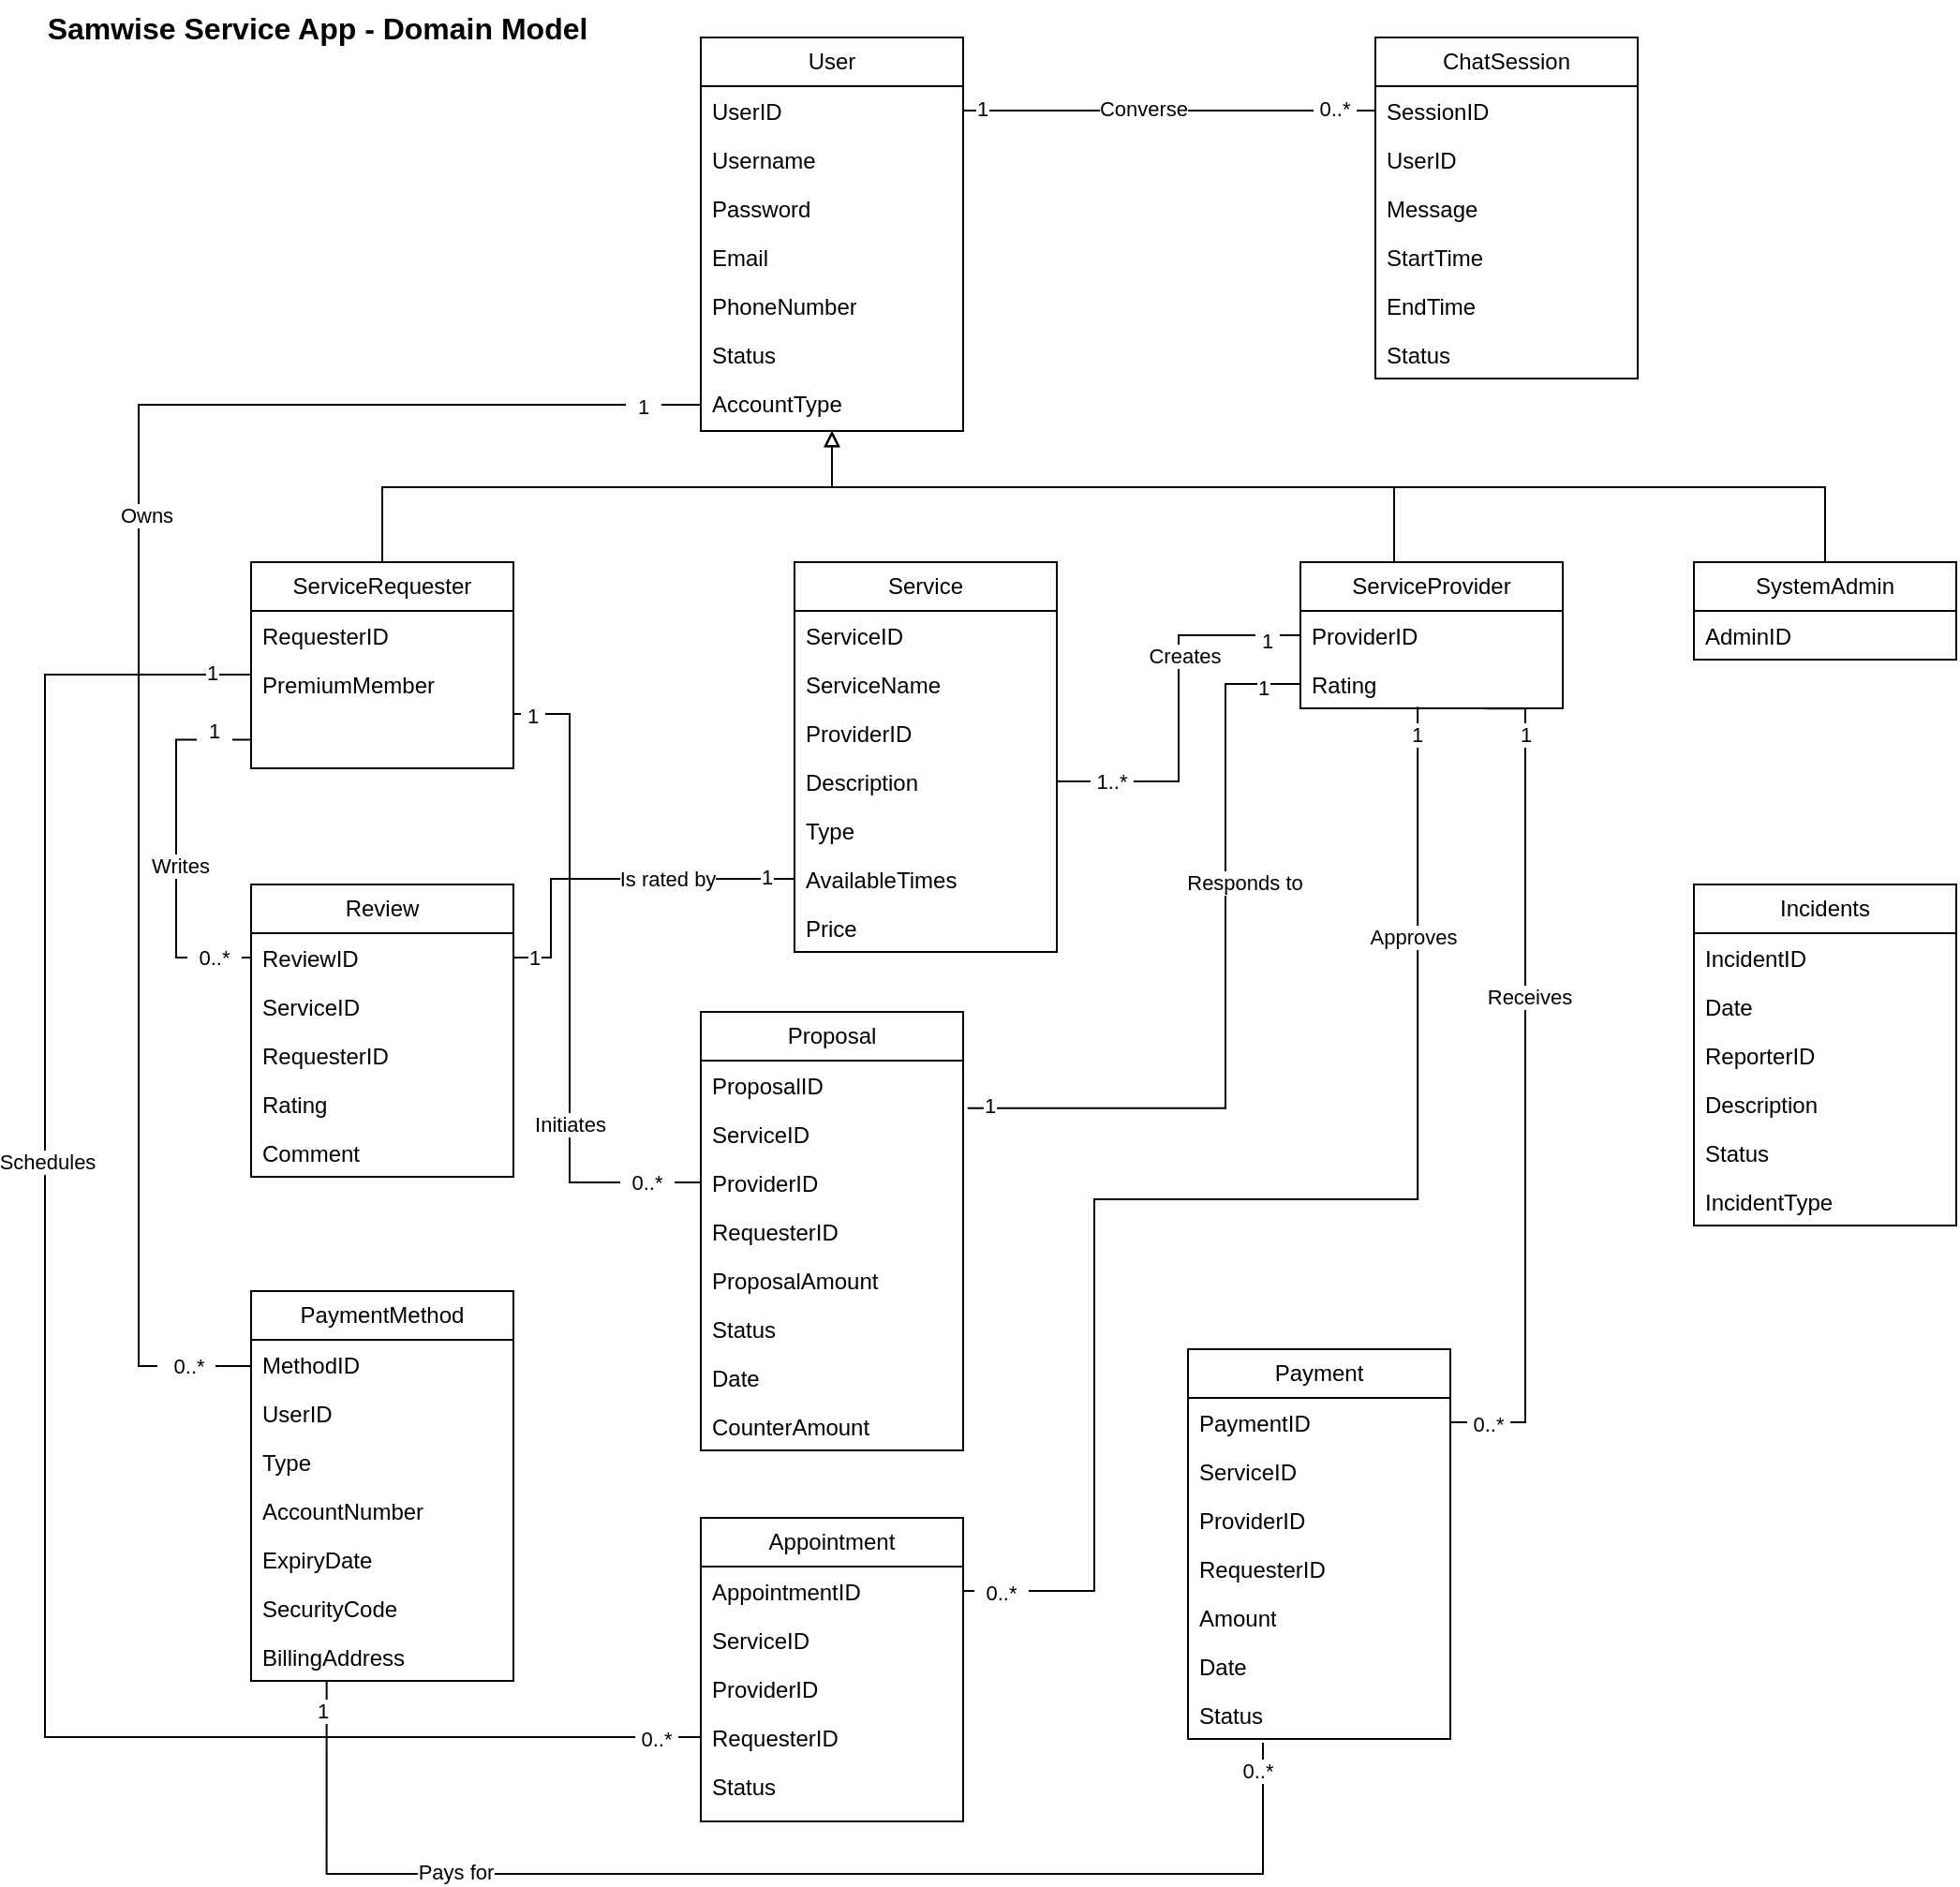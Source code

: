 <mxfile version="22.1.8" type="google">
  <diagram name="Page-1" id="c4acf3e9-155e-7222-9cf6-157b1a14988f">
    <mxGraphModel grid="1" page="1" gridSize="10" guides="1" tooltips="1" connect="1" arrows="1" fold="1" pageScale="1" pageWidth="1100" pageHeight="850" background="none" math="0" shadow="0">
      <root>
        <mxCell id="0" />
        <mxCell id="1" parent="0" />
        <mxCell id="xuzwhfs-xxF4q0542Lo5-1" value="User" style="swimlane;fontStyle=0;childLayout=stackLayout;horizontal=1;startSize=26;fillColor=none;horizontalStack=0;resizeParent=1;resizeParentMax=0;resizeLast=0;collapsible=1;marginBottom=0;whiteSpace=wrap;html=1;" vertex="1" parent="1">
          <mxGeometry x="390" y="40" width="140" height="210" as="geometry" />
        </mxCell>
        <mxCell id="xuzwhfs-xxF4q0542Lo5-2" value="UserID" style="text;strokeColor=none;fillColor=none;align=left;verticalAlign=top;spacingLeft=4;spacingRight=4;overflow=hidden;rotatable=0;points=[[0,0.5],[1,0.5]];portConstraint=eastwest;whiteSpace=wrap;html=1;" vertex="1" parent="xuzwhfs-xxF4q0542Lo5-1">
          <mxGeometry y="26" width="140" height="26" as="geometry" />
        </mxCell>
        <mxCell id="_Nw4HZ8PcZJ2YnMAnOz8-14" value="Username" style="text;strokeColor=none;fillColor=none;align=left;verticalAlign=top;spacingLeft=4;spacingRight=4;overflow=hidden;rotatable=0;points=[[0,0.5],[1,0.5]];portConstraint=eastwest;whiteSpace=wrap;html=1;" vertex="1" parent="xuzwhfs-xxF4q0542Lo5-1">
          <mxGeometry y="52" width="140" height="26" as="geometry" />
        </mxCell>
        <mxCell id="xuzwhfs-xxF4q0542Lo5-3" value="Password" style="text;strokeColor=none;fillColor=none;align=left;verticalAlign=top;spacingLeft=4;spacingRight=4;overflow=hidden;rotatable=0;points=[[0,0.5],[1,0.5]];portConstraint=eastwest;whiteSpace=wrap;html=1;" vertex="1" parent="xuzwhfs-xxF4q0542Lo5-1">
          <mxGeometry y="78" width="140" height="26" as="geometry" />
        </mxCell>
        <mxCell id="_Nw4HZ8PcZJ2YnMAnOz8-1" value="Email" style="text;strokeColor=none;fillColor=none;align=left;verticalAlign=top;spacingLeft=4;spacingRight=4;overflow=hidden;rotatable=0;points=[[0,0.5],[1,0.5]];portConstraint=eastwest;whiteSpace=wrap;html=1;" vertex="1" parent="xuzwhfs-xxF4q0542Lo5-1">
          <mxGeometry y="104" width="140" height="26" as="geometry" />
        </mxCell>
        <mxCell id="_Nw4HZ8PcZJ2YnMAnOz8-2" value="PhoneNumber" style="text;strokeColor=none;fillColor=none;align=left;verticalAlign=top;spacingLeft=4;spacingRight=4;overflow=hidden;rotatable=0;points=[[0,0.5],[1,0.5]];portConstraint=eastwest;whiteSpace=wrap;html=1;" vertex="1" parent="xuzwhfs-xxF4q0542Lo5-1">
          <mxGeometry y="130" width="140" height="26" as="geometry" />
        </mxCell>
        <mxCell id="o7h8S0mRmq0pr8f5_Id9-1" value="Status" style="text;strokeColor=none;fillColor=none;align=left;verticalAlign=top;spacingLeft=4;spacingRight=4;overflow=hidden;rotatable=0;points=[[0,0.5],[1,0.5]];portConstraint=eastwest;whiteSpace=wrap;html=1;" vertex="1" parent="xuzwhfs-xxF4q0542Lo5-1">
          <mxGeometry y="156" width="140" height="26" as="geometry" />
        </mxCell>
        <mxCell id="xuzwhfs-xxF4q0542Lo5-4" value="AccountType" style="text;strokeColor=none;fillColor=none;align=left;verticalAlign=top;spacingLeft=4;spacingRight=4;overflow=hidden;rotatable=0;points=[[0,0.5],[1,0.5]];portConstraint=eastwest;whiteSpace=wrap;html=1;" vertex="1" parent="xuzwhfs-xxF4q0542Lo5-1">
          <mxGeometry y="182" width="140" height="28" as="geometry" />
        </mxCell>
        <mxCell id="xuzwhfs-xxF4q0542Lo5-5" value="Service" style="swimlane;fontStyle=0;childLayout=stackLayout;horizontal=1;startSize=26;fillColor=none;horizontalStack=0;resizeParent=1;resizeParentMax=0;resizeLast=0;collapsible=1;marginBottom=0;whiteSpace=wrap;html=1;" vertex="1" parent="1">
          <mxGeometry x="440" y="320" width="140" height="208" as="geometry" />
        </mxCell>
        <mxCell id="xuzwhfs-xxF4q0542Lo5-6" value="ServiceID" style="text;strokeColor=none;fillColor=none;align=left;verticalAlign=top;spacingLeft=4;spacingRight=4;overflow=hidden;rotatable=0;points=[[0,0.5],[1,0.5]];portConstraint=eastwest;whiteSpace=wrap;html=1;" vertex="1" parent="xuzwhfs-xxF4q0542Lo5-5">
          <mxGeometry y="26" width="140" height="26" as="geometry" />
        </mxCell>
        <mxCell id="xuzwhfs-xxF4q0542Lo5-7" value="ServiceName" style="text;strokeColor=none;fillColor=none;align=left;verticalAlign=top;spacingLeft=4;spacingRight=4;overflow=hidden;rotatable=0;points=[[0,0.5],[1,0.5]];portConstraint=eastwest;whiteSpace=wrap;html=1;" vertex="1" parent="xuzwhfs-xxF4q0542Lo5-5">
          <mxGeometry y="52" width="140" height="26" as="geometry" />
        </mxCell>
        <mxCell id="o7h8S0mRmq0pr8f5_Id9-11" value="ProviderID" style="text;strokeColor=none;fillColor=none;align=left;verticalAlign=top;spacingLeft=4;spacingRight=4;overflow=hidden;rotatable=0;points=[[0,0.5],[1,0.5]];portConstraint=eastwest;whiteSpace=wrap;html=1;" vertex="1" parent="xuzwhfs-xxF4q0542Lo5-5">
          <mxGeometry y="78" width="140" height="26" as="geometry" />
        </mxCell>
        <mxCell id="o7h8S0mRmq0pr8f5_Id9-8" value="Description" style="text;strokeColor=none;fillColor=none;align=left;verticalAlign=top;spacingLeft=4;spacingRight=4;overflow=hidden;rotatable=0;points=[[0,0.5],[1,0.5]];portConstraint=eastwest;whiteSpace=wrap;html=1;" vertex="1" parent="xuzwhfs-xxF4q0542Lo5-5">
          <mxGeometry y="104" width="140" height="26" as="geometry" />
        </mxCell>
        <mxCell id="o7h8S0mRmq0pr8f5_Id9-9" value="Type" style="text;strokeColor=none;fillColor=none;align=left;verticalAlign=top;spacingLeft=4;spacingRight=4;overflow=hidden;rotatable=0;points=[[0,0.5],[1,0.5]];portConstraint=eastwest;whiteSpace=wrap;html=1;" vertex="1" parent="xuzwhfs-xxF4q0542Lo5-5">
          <mxGeometry y="130" width="140" height="26" as="geometry" />
        </mxCell>
        <mxCell id="xuzwhfs-xxF4q0542Lo5-8" value="AvailableTimes" style="text;strokeColor=none;fillColor=none;align=left;verticalAlign=top;spacingLeft=4;spacingRight=4;overflow=hidden;rotatable=0;points=[[0,0.5],[1,0.5]];portConstraint=eastwest;whiteSpace=wrap;html=1;" vertex="1" parent="xuzwhfs-xxF4q0542Lo5-5">
          <mxGeometry y="156" width="140" height="26" as="geometry" />
        </mxCell>
        <mxCell id="o7h8S0mRmq0pr8f5_Id9-10" value="Price" style="text;strokeColor=none;fillColor=none;align=left;verticalAlign=top;spacingLeft=4;spacingRight=4;overflow=hidden;rotatable=0;points=[[0,0.5],[1,0.5]];portConstraint=eastwest;whiteSpace=wrap;html=1;" vertex="1" parent="xuzwhfs-xxF4q0542Lo5-5">
          <mxGeometry y="182" width="140" height="26" as="geometry" />
        </mxCell>
        <mxCell id="xuzwhfs-xxF4q0542Lo5-9" value="ChatSession" style="swimlane;fontStyle=0;childLayout=stackLayout;horizontal=1;startSize=26;fillColor=none;horizontalStack=0;resizeParent=1;resizeParentMax=0;resizeLast=0;collapsible=1;marginBottom=0;whiteSpace=wrap;html=1;" vertex="1" parent="1">
          <mxGeometry x="750" y="40" width="140" height="182" as="geometry" />
        </mxCell>
        <mxCell id="xuzwhfs-xxF4q0542Lo5-10" value="SessionID" style="text;strokeColor=none;fillColor=none;align=left;verticalAlign=top;spacingLeft=4;spacingRight=4;overflow=hidden;rotatable=0;points=[[0,0.5],[1,0.5]];portConstraint=eastwest;whiteSpace=wrap;html=1;" vertex="1" parent="xuzwhfs-xxF4q0542Lo5-9">
          <mxGeometry y="26" width="140" height="26" as="geometry" />
        </mxCell>
        <mxCell id="xuzwhfs-xxF4q0542Lo5-12" value="UserID" style="text;strokeColor=none;fillColor=none;align=left;verticalAlign=top;spacingLeft=4;spacingRight=4;overflow=hidden;rotatable=0;points=[[0,0.5],[1,0.5]];portConstraint=eastwest;whiteSpace=wrap;html=1;" vertex="1" parent="xuzwhfs-xxF4q0542Lo5-9">
          <mxGeometry y="52" width="140" height="26" as="geometry" />
        </mxCell>
        <mxCell id="xuzwhfs-xxF4q0542Lo5-11" value="Message" style="text;strokeColor=none;fillColor=none;align=left;verticalAlign=top;spacingLeft=4;spacingRight=4;overflow=hidden;rotatable=0;points=[[0,0.5],[1,0.5]];portConstraint=eastwest;whiteSpace=wrap;html=1;" vertex="1" parent="xuzwhfs-xxF4q0542Lo5-9">
          <mxGeometry y="78" width="140" height="26" as="geometry" />
        </mxCell>
        <mxCell id="o7h8S0mRmq0pr8f5_Id9-18" value="StartTime" style="text;strokeColor=none;fillColor=none;align=left;verticalAlign=top;spacingLeft=4;spacingRight=4;overflow=hidden;rotatable=0;points=[[0,0.5],[1,0.5]];portConstraint=eastwest;whiteSpace=wrap;html=1;" vertex="1" parent="xuzwhfs-xxF4q0542Lo5-9">
          <mxGeometry y="104" width="140" height="26" as="geometry" />
        </mxCell>
        <mxCell id="o7h8S0mRmq0pr8f5_Id9-56" value="EndTime" style="text;strokeColor=none;fillColor=none;align=left;verticalAlign=top;spacingLeft=4;spacingRight=4;overflow=hidden;rotatable=0;points=[[0,0.5],[1,0.5]];portConstraint=eastwest;whiteSpace=wrap;html=1;" vertex="1" parent="xuzwhfs-xxF4q0542Lo5-9">
          <mxGeometry y="130" width="140" height="26" as="geometry" />
        </mxCell>
        <mxCell id="o7h8S0mRmq0pr8f5_Id9-16" value="Status" style="text;strokeColor=none;fillColor=none;align=left;verticalAlign=top;spacingLeft=4;spacingRight=4;overflow=hidden;rotatable=0;points=[[0,0.5],[1,0.5]];portConstraint=eastwest;whiteSpace=wrap;html=1;" vertex="1" parent="xuzwhfs-xxF4q0542Lo5-9">
          <mxGeometry y="156" width="140" height="26" as="geometry" />
        </mxCell>
        <mxCell id="xuzwhfs-xxF4q0542Lo5-13" value="Review" style="swimlane;fontStyle=0;childLayout=stackLayout;horizontal=1;startSize=26;fillColor=none;horizontalStack=0;resizeParent=1;resizeParentMax=0;resizeLast=0;collapsible=1;marginBottom=0;whiteSpace=wrap;html=1;" vertex="1" parent="1">
          <mxGeometry x="150" y="492" width="140" height="156" as="geometry" />
        </mxCell>
        <mxCell id="xuzwhfs-xxF4q0542Lo5-15" value="ReviewID" style="text;strokeColor=none;fillColor=none;align=left;verticalAlign=top;spacingLeft=4;spacingRight=4;overflow=hidden;rotatable=0;points=[[0,0.5],[1,0.5]];portConstraint=eastwest;whiteSpace=wrap;html=1;" vertex="1" parent="xuzwhfs-xxF4q0542Lo5-13">
          <mxGeometry y="26" width="140" height="26" as="geometry" />
        </mxCell>
        <mxCell id="o7h8S0mRmq0pr8f5_Id9-15" value="ServiceID" style="text;strokeColor=none;fillColor=none;align=left;verticalAlign=top;spacingLeft=4;spacingRight=4;overflow=hidden;rotatable=0;points=[[0,0.5],[1,0.5]];portConstraint=eastwest;whiteSpace=wrap;html=1;" vertex="1" parent="xuzwhfs-xxF4q0542Lo5-13">
          <mxGeometry y="52" width="140" height="26" as="geometry" />
        </mxCell>
        <mxCell id="o7h8S0mRmq0pr8f5_Id9-14" value="RequesterID" style="text;strokeColor=none;fillColor=none;align=left;verticalAlign=top;spacingLeft=4;spacingRight=4;overflow=hidden;rotatable=0;points=[[0,0.5],[1,0.5]];portConstraint=eastwest;whiteSpace=wrap;html=1;" vertex="1" parent="xuzwhfs-xxF4q0542Lo5-13">
          <mxGeometry y="78" width="140" height="26" as="geometry" />
        </mxCell>
        <mxCell id="o7h8S0mRmq0pr8f5_Id9-13" value="Rating" style="text;strokeColor=none;fillColor=none;align=left;verticalAlign=top;spacingLeft=4;spacingRight=4;overflow=hidden;rotatable=0;points=[[0,0.5],[1,0.5]];portConstraint=eastwest;whiteSpace=wrap;html=1;" vertex="1" parent="xuzwhfs-xxF4q0542Lo5-13">
          <mxGeometry y="104" width="140" height="26" as="geometry" />
        </mxCell>
        <mxCell id="o7h8S0mRmq0pr8f5_Id9-12" value="Comment" style="text;strokeColor=none;fillColor=none;align=left;verticalAlign=top;spacingLeft=4;spacingRight=4;overflow=hidden;rotatable=0;points=[[0,0.5],[1,0.5]];portConstraint=eastwest;whiteSpace=wrap;html=1;" vertex="1" parent="xuzwhfs-xxF4q0542Lo5-13">
          <mxGeometry y="130" width="140" height="26" as="geometry" />
        </mxCell>
        <mxCell id="xuzwhfs-xxF4q0542Lo5-25" value="Proposal" style="swimlane;fontStyle=0;childLayout=stackLayout;horizontal=1;startSize=26;fillColor=none;horizontalStack=0;resizeParent=1;resizeParentMax=0;resizeLast=0;collapsible=1;marginBottom=0;whiteSpace=wrap;html=1;" vertex="1" parent="1">
          <mxGeometry x="390" y="560" width="140" height="234" as="geometry" />
        </mxCell>
        <mxCell id="o7h8S0mRmq0pr8f5_Id9-37" value="ProposalID" style="text;strokeColor=none;fillColor=none;align=left;verticalAlign=top;spacingLeft=4;spacingRight=4;overflow=hidden;rotatable=0;points=[[0,0.5],[1,0.5]];portConstraint=eastwest;whiteSpace=wrap;html=1;" vertex="1" parent="xuzwhfs-xxF4q0542Lo5-25">
          <mxGeometry y="26" width="140" height="26" as="geometry" />
        </mxCell>
        <mxCell id="o7h8S0mRmq0pr8f5_Id9-38" value="ServiceID" style="text;strokeColor=none;fillColor=none;align=left;verticalAlign=top;spacingLeft=4;spacingRight=4;overflow=hidden;rotatable=0;points=[[0,0.5],[1,0.5]];portConstraint=eastwest;whiteSpace=wrap;html=1;" vertex="1" parent="xuzwhfs-xxF4q0542Lo5-25">
          <mxGeometry y="52" width="140" height="26" as="geometry" />
        </mxCell>
        <mxCell id="o7h8S0mRmq0pr8f5_Id9-41" value="ProviderID" style="text;strokeColor=none;fillColor=none;align=left;verticalAlign=top;spacingLeft=4;spacingRight=4;overflow=hidden;rotatable=0;points=[[0,0.5],[1,0.5]];portConstraint=eastwest;whiteSpace=wrap;html=1;" vertex="1" parent="xuzwhfs-xxF4q0542Lo5-25">
          <mxGeometry y="78" width="140" height="26" as="geometry" />
        </mxCell>
        <mxCell id="o7h8S0mRmq0pr8f5_Id9-43" value="RequesterID" style="text;strokeColor=none;fillColor=none;align=left;verticalAlign=top;spacingLeft=4;spacingRight=4;overflow=hidden;rotatable=0;points=[[0,0.5],[1,0.5]];portConstraint=eastwest;whiteSpace=wrap;html=1;" vertex="1" parent="xuzwhfs-xxF4q0542Lo5-25">
          <mxGeometry y="104" width="140" height="26" as="geometry" />
        </mxCell>
        <mxCell id="o7h8S0mRmq0pr8f5_Id9-42" value="ProposalAmount" style="text;strokeColor=none;fillColor=none;align=left;verticalAlign=top;spacingLeft=4;spacingRight=4;overflow=hidden;rotatable=0;points=[[0,0.5],[1,0.5]];portConstraint=eastwest;whiteSpace=wrap;html=1;" vertex="1" parent="xuzwhfs-xxF4q0542Lo5-25">
          <mxGeometry y="130" width="140" height="26" as="geometry" />
        </mxCell>
        <mxCell id="o7h8S0mRmq0pr8f5_Id9-40" value="Status" style="text;strokeColor=none;fillColor=none;align=left;verticalAlign=top;spacingLeft=4;spacingRight=4;overflow=hidden;rotatable=0;points=[[0,0.5],[1,0.5]];portConstraint=eastwest;whiteSpace=wrap;html=1;" vertex="1" parent="xuzwhfs-xxF4q0542Lo5-25">
          <mxGeometry y="156" width="140" height="26" as="geometry" />
        </mxCell>
        <mxCell id="o7h8S0mRmq0pr8f5_Id9-39" value="Date" style="text;strokeColor=none;fillColor=none;align=left;verticalAlign=top;spacingLeft=4;spacingRight=4;overflow=hidden;rotatable=0;points=[[0,0.5],[1,0.5]];portConstraint=eastwest;whiteSpace=wrap;html=1;" vertex="1" parent="xuzwhfs-xxF4q0542Lo5-25">
          <mxGeometry y="182" width="140" height="26" as="geometry" />
        </mxCell>
        <mxCell id="xuzwhfs-xxF4q0542Lo5-26" value="CounterAmount" style="text;strokeColor=none;fillColor=none;align=left;verticalAlign=top;spacingLeft=4;spacingRight=4;overflow=hidden;rotatable=0;points=[[0,0.5],[1,0.5]];portConstraint=eastwest;whiteSpace=wrap;html=1;" vertex="1" parent="xuzwhfs-xxF4q0542Lo5-25">
          <mxGeometry y="208" width="140" height="26" as="geometry" />
        </mxCell>
        <mxCell id="_Nw4HZ8PcZJ2YnMAnOz8-45" value="Samwise Service App - Domain Model" style="text;html=1;align=center;verticalAlign=middle;resizable=0;points=[];autosize=1;strokeColor=none;fillColor=none;fontStyle=1;fontSize=16;" vertex="1" parent="1">
          <mxGeometry x="30" y="20" width="310" height="30" as="geometry" />
        </mxCell>
        <mxCell id="pThfLaDxbjiMzp-Kh7dE-1" value="Appointment" style="swimlane;fontStyle=0;childLayout=stackLayout;horizontal=1;startSize=26;fillColor=none;horizontalStack=0;resizeParent=1;resizeParentMax=0;resizeLast=0;collapsible=1;marginBottom=0;whiteSpace=wrap;html=1;" vertex="1" parent="1">
          <mxGeometry x="390" y="830" width="140" height="162" as="geometry" />
        </mxCell>
        <mxCell id="o7h8S0mRmq0pr8f5_Id9-4" value="AppointmentID" style="text;strokeColor=none;fillColor=none;align=left;verticalAlign=top;spacingLeft=4;spacingRight=4;overflow=hidden;rotatable=0;points=[[0,0.5],[1,0.5]];portConstraint=eastwest;whiteSpace=wrap;html=1;" vertex="1" parent="pThfLaDxbjiMzp-Kh7dE-1">
          <mxGeometry y="26" width="140" height="26" as="geometry" />
        </mxCell>
        <mxCell id="o7h8S0mRmq0pr8f5_Id9-5" value="ServiceID" style="text;strokeColor=none;fillColor=none;align=left;verticalAlign=top;spacingLeft=4;spacingRight=4;overflow=hidden;rotatable=0;points=[[0,0.5],[1,0.5]];portConstraint=eastwest;whiteSpace=wrap;html=1;" vertex="1" parent="pThfLaDxbjiMzp-Kh7dE-1">
          <mxGeometry y="52" width="140" height="26" as="geometry" />
        </mxCell>
        <mxCell id="o7h8S0mRmq0pr8f5_Id9-7" value="ProviderID" style="text;strokeColor=none;fillColor=none;align=left;verticalAlign=top;spacingLeft=4;spacingRight=4;overflow=hidden;rotatable=0;points=[[0,0.5],[1,0.5]];portConstraint=eastwest;whiteSpace=wrap;html=1;" vertex="1" parent="pThfLaDxbjiMzp-Kh7dE-1">
          <mxGeometry y="78" width="140" height="26" as="geometry" />
        </mxCell>
        <mxCell id="o7h8S0mRmq0pr8f5_Id9-6" value="RequesterID" style="text;strokeColor=none;fillColor=none;align=left;verticalAlign=top;spacingLeft=4;spacingRight=4;overflow=hidden;rotatable=0;points=[[0,0.5],[1,0.5]];portConstraint=eastwest;whiteSpace=wrap;html=1;" vertex="1" parent="pThfLaDxbjiMzp-Kh7dE-1">
          <mxGeometry y="104" width="140" height="26" as="geometry" />
        </mxCell>
        <mxCell id="o7h8S0mRmq0pr8f5_Id9-3" value="Status" style="text;strokeColor=none;fillColor=none;align=left;verticalAlign=top;spacingLeft=4;spacingRight=4;overflow=hidden;rotatable=0;points=[[0,0.5],[1,0.5]];portConstraint=eastwest;whiteSpace=wrap;html=1;" vertex="1" parent="pThfLaDxbjiMzp-Kh7dE-1">
          <mxGeometry y="130" width="140" height="32" as="geometry" />
        </mxCell>
        <mxCell id="o7h8S0mRmq0pr8f5_Id9-20" value="PaymentMethod" style="swimlane;fontStyle=0;childLayout=stackLayout;horizontal=1;startSize=26;fillColor=none;horizontalStack=0;resizeParent=1;resizeParentMax=0;resizeLast=0;collapsible=1;marginBottom=0;whiteSpace=wrap;html=1;" vertex="1" parent="1">
          <mxGeometry x="150" y="709" width="140" height="208" as="geometry" />
        </mxCell>
        <mxCell id="o7h8S0mRmq0pr8f5_Id9-21" value="MethodID" style="text;strokeColor=none;fillColor=none;align=left;verticalAlign=top;spacingLeft=4;spacingRight=4;overflow=hidden;rotatable=0;points=[[0,0.5],[1,0.5]];portConstraint=eastwest;whiteSpace=wrap;html=1;" vertex="1" parent="o7h8S0mRmq0pr8f5_Id9-20">
          <mxGeometry y="26" width="140" height="26" as="geometry" />
        </mxCell>
        <mxCell id="o7h8S0mRmq0pr8f5_Id9-22" value="UserID" style="text;strokeColor=none;fillColor=none;align=left;verticalAlign=top;spacingLeft=4;spacingRight=4;overflow=hidden;rotatable=0;points=[[0,0.5],[1,0.5]];portConstraint=eastwest;whiteSpace=wrap;html=1;" vertex="1" parent="o7h8S0mRmq0pr8f5_Id9-20">
          <mxGeometry y="52" width="140" height="26" as="geometry" />
        </mxCell>
        <mxCell id="o7h8S0mRmq0pr8f5_Id9-23" value="Type" style="text;strokeColor=none;fillColor=none;align=left;verticalAlign=top;spacingLeft=4;spacingRight=4;overflow=hidden;rotatable=0;points=[[0,0.5],[1,0.5]];portConstraint=eastwest;whiteSpace=wrap;html=1;" vertex="1" parent="o7h8S0mRmq0pr8f5_Id9-20">
          <mxGeometry y="78" width="140" height="26" as="geometry" />
        </mxCell>
        <mxCell id="o7h8S0mRmq0pr8f5_Id9-24" value="AccountNumber" style="text;strokeColor=none;fillColor=none;align=left;verticalAlign=top;spacingLeft=4;spacingRight=4;overflow=hidden;rotatable=0;points=[[0,0.5],[1,0.5]];portConstraint=eastwest;whiteSpace=wrap;html=1;" vertex="1" parent="o7h8S0mRmq0pr8f5_Id9-20">
          <mxGeometry y="104" width="140" height="26" as="geometry" />
        </mxCell>
        <mxCell id="o7h8S0mRmq0pr8f5_Id9-25" value="ExpiryDate" style="text;strokeColor=none;fillColor=none;align=left;verticalAlign=top;spacingLeft=4;spacingRight=4;overflow=hidden;rotatable=0;points=[[0,0.5],[1,0.5]];portConstraint=eastwest;whiteSpace=wrap;html=1;" vertex="1" parent="o7h8S0mRmq0pr8f5_Id9-20">
          <mxGeometry y="130" width="140" height="26" as="geometry" />
        </mxCell>
        <mxCell id="o7h8S0mRmq0pr8f5_Id9-27" value="SecurityCode" style="text;strokeColor=none;fillColor=none;align=left;verticalAlign=top;spacingLeft=4;spacingRight=4;overflow=hidden;rotatable=0;points=[[0,0.5],[1,0.5]];portConstraint=eastwest;whiteSpace=wrap;html=1;" vertex="1" parent="o7h8S0mRmq0pr8f5_Id9-20">
          <mxGeometry y="156" width="140" height="26" as="geometry" />
        </mxCell>
        <mxCell id="o7h8S0mRmq0pr8f5_Id9-26" value="BillingAddress" style="text;strokeColor=none;fillColor=none;align=left;verticalAlign=top;spacingLeft=4;spacingRight=4;overflow=hidden;rotatable=0;points=[[0,0.5],[1,0.5]];portConstraint=eastwest;whiteSpace=wrap;html=1;" vertex="1" parent="o7h8S0mRmq0pr8f5_Id9-20">
          <mxGeometry y="182" width="140" height="26" as="geometry" />
        </mxCell>
        <mxCell id="o7h8S0mRmq0pr8f5_Id9-32" style="edgeStyle=orthogonalEdgeStyle;rounded=0;orthogonalLoop=1;jettySize=auto;html=1;exitX=0.5;exitY=0;exitDx=0;exitDy=0;entryX=0.5;entryY=1;entryDx=0;entryDy=0;endArrow=block;endFill=0;" edge="1" parent="1" source="o7h8S0mRmq0pr8f5_Id9-28" target="xuzwhfs-xxF4q0542Lo5-1">
          <mxGeometry relative="1" as="geometry">
            <Array as="points">
              <mxPoint x="220" y="280" />
              <mxPoint x="460" y="280" />
            </Array>
          </mxGeometry>
        </mxCell>
        <mxCell id="o7h8S0mRmq0pr8f5_Id9-28" value="ServiceRequester" style="swimlane;fontStyle=0;childLayout=stackLayout;horizontal=1;startSize=26;fillColor=none;horizontalStack=0;resizeParent=1;resizeParentMax=0;resizeLast=0;collapsible=1;marginBottom=0;whiteSpace=wrap;html=1;" vertex="1" parent="1">
          <mxGeometry x="150" y="320" width="140" height="110" as="geometry" />
        </mxCell>
        <mxCell id="o7h8S0mRmq0pr8f5_Id9-35" value="RequesterID" style="text;strokeColor=none;fillColor=none;align=left;verticalAlign=top;spacingLeft=4;spacingRight=4;overflow=hidden;rotatable=0;points=[[0,0.5],[1,0.5]];portConstraint=eastwest;whiteSpace=wrap;html=1;" vertex="1" parent="o7h8S0mRmq0pr8f5_Id9-28">
          <mxGeometry y="26" width="140" height="26" as="geometry" />
        </mxCell>
        <mxCell id="o7h8S0mRmq0pr8f5_Id9-29" value="PremiumMember" style="text;strokeColor=none;fillColor=none;align=left;verticalAlign=top;spacingLeft=4;spacingRight=4;overflow=hidden;rotatable=0;points=[[0,0.5],[1,0.5]];portConstraint=eastwest;whiteSpace=wrap;html=1;" vertex="1" parent="o7h8S0mRmq0pr8f5_Id9-28">
          <mxGeometry y="52" width="140" height="58" as="geometry" />
        </mxCell>
        <mxCell id="o7h8S0mRmq0pr8f5_Id9-66" style="edgeStyle=orthogonalEdgeStyle;rounded=0;orthogonalLoop=1;jettySize=auto;html=1;exitX=0.5;exitY=0;exitDx=0;exitDy=0;endArrow=block;endFill=0;" edge="1" parent="1" source="o7h8S0mRmq0pr8f5_Id9-30">
          <mxGeometry relative="1" as="geometry">
            <mxPoint x="460" y="250" as="targetPoint" />
            <Array as="points">
              <mxPoint x="760" y="280" />
              <mxPoint x="460" y="280" />
            </Array>
          </mxGeometry>
        </mxCell>
        <mxCell id="o7h8S0mRmq0pr8f5_Id9-30" value="ServiceProvider" style="swimlane;fontStyle=0;childLayout=stackLayout;horizontal=1;startSize=26;fillColor=none;horizontalStack=0;resizeParent=1;resizeParentMax=0;resizeLast=0;collapsible=1;marginBottom=0;whiteSpace=wrap;html=1;" vertex="1" parent="1">
          <mxGeometry x="710" y="320" width="140" height="78" as="geometry" />
        </mxCell>
        <mxCell id="o7h8S0mRmq0pr8f5_Id9-36" value="ProviderID" style="text;strokeColor=none;fillColor=none;align=left;verticalAlign=top;spacingLeft=4;spacingRight=4;overflow=hidden;rotatable=0;points=[[0,0.5],[1,0.5]];portConstraint=eastwest;whiteSpace=wrap;html=1;" vertex="1" parent="o7h8S0mRmq0pr8f5_Id9-30">
          <mxGeometry y="26" width="140" height="26" as="geometry" />
        </mxCell>
        <mxCell id="o7h8S0mRmq0pr8f5_Id9-31" value="Rating" style="text;strokeColor=none;fillColor=none;align=left;verticalAlign=top;spacingLeft=4;spacingRight=4;overflow=hidden;rotatable=0;points=[[0,0.5],[1,0.5]];portConstraint=eastwest;whiteSpace=wrap;html=1;" vertex="1" parent="o7h8S0mRmq0pr8f5_Id9-30">
          <mxGeometry y="52" width="140" height="26" as="geometry" />
        </mxCell>
        <mxCell id="o7h8S0mRmq0pr8f5_Id9-67" style="edgeStyle=orthogonalEdgeStyle;rounded=0;orthogonalLoop=1;jettySize=auto;html=1;exitX=0.5;exitY=0;exitDx=0;exitDy=0;endArrow=block;endFill=0;" edge="1" parent="1" source="o7h8S0mRmq0pr8f5_Id9-44">
          <mxGeometry relative="1" as="geometry">
            <mxPoint x="460" y="250" as="targetPoint" />
            <Array as="points">
              <mxPoint x="990" y="280" />
              <mxPoint x="460" y="280" />
            </Array>
          </mxGeometry>
        </mxCell>
        <mxCell id="o7h8S0mRmq0pr8f5_Id9-44" value="SystemAdmin" style="swimlane;fontStyle=0;childLayout=stackLayout;horizontal=1;startSize=26;fillColor=none;horizontalStack=0;resizeParent=1;resizeParentMax=0;resizeLast=0;collapsible=1;marginBottom=0;whiteSpace=wrap;html=1;" vertex="1" parent="1">
          <mxGeometry x="920" y="320" width="140" height="52" as="geometry" />
        </mxCell>
        <mxCell id="o7h8S0mRmq0pr8f5_Id9-45" value="AdminID" style="text;strokeColor=none;fillColor=none;align=left;verticalAlign=top;spacingLeft=4;spacingRight=4;overflow=hidden;rotatable=0;points=[[0,0.5],[1,0.5]];portConstraint=eastwest;whiteSpace=wrap;html=1;" vertex="1" parent="o7h8S0mRmq0pr8f5_Id9-44">
          <mxGeometry y="26" width="140" height="26" as="geometry" />
        </mxCell>
        <mxCell id="o7h8S0mRmq0pr8f5_Id9-48" value="Payment" style="swimlane;fontStyle=0;childLayout=stackLayout;horizontal=1;startSize=26;fillColor=none;horizontalStack=0;resizeParent=1;resizeParentMax=0;resizeLast=0;collapsible=1;marginBottom=0;whiteSpace=wrap;html=1;" vertex="1" parent="1">
          <mxGeometry x="650" y="740" width="140" height="208" as="geometry" />
        </mxCell>
        <mxCell id="o7h8S0mRmq0pr8f5_Id9-49" value="PaymentID" style="text;strokeColor=none;fillColor=none;align=left;verticalAlign=top;spacingLeft=4;spacingRight=4;overflow=hidden;rotatable=0;points=[[0,0.5],[1,0.5]];portConstraint=eastwest;whiteSpace=wrap;html=1;" vertex="1" parent="o7h8S0mRmq0pr8f5_Id9-48">
          <mxGeometry y="26" width="140" height="26" as="geometry" />
        </mxCell>
        <mxCell id="o7h8S0mRmq0pr8f5_Id9-50" value="ServiceID" style="text;strokeColor=none;fillColor=none;align=left;verticalAlign=top;spacingLeft=4;spacingRight=4;overflow=hidden;rotatable=0;points=[[0,0.5],[1,0.5]];portConstraint=eastwest;whiteSpace=wrap;html=1;" vertex="1" parent="o7h8S0mRmq0pr8f5_Id9-48">
          <mxGeometry y="52" width="140" height="26" as="geometry" />
        </mxCell>
        <mxCell id="o7h8S0mRmq0pr8f5_Id9-51" value="ProviderID" style="text;strokeColor=none;fillColor=none;align=left;verticalAlign=top;spacingLeft=4;spacingRight=4;overflow=hidden;rotatable=0;points=[[0,0.5],[1,0.5]];portConstraint=eastwest;whiteSpace=wrap;html=1;" vertex="1" parent="o7h8S0mRmq0pr8f5_Id9-48">
          <mxGeometry y="78" width="140" height="26" as="geometry" />
        </mxCell>
        <mxCell id="o7h8S0mRmq0pr8f5_Id9-52" value="RequesterID" style="text;strokeColor=none;fillColor=none;align=left;verticalAlign=top;spacingLeft=4;spacingRight=4;overflow=hidden;rotatable=0;points=[[0,0.5],[1,0.5]];portConstraint=eastwest;whiteSpace=wrap;html=1;" vertex="1" parent="o7h8S0mRmq0pr8f5_Id9-48">
          <mxGeometry y="104" width="140" height="26" as="geometry" />
        </mxCell>
        <mxCell id="o7h8S0mRmq0pr8f5_Id9-53" value="Amount" style="text;strokeColor=none;fillColor=none;align=left;verticalAlign=top;spacingLeft=4;spacingRight=4;overflow=hidden;rotatable=0;points=[[0,0.5],[1,0.5]];portConstraint=eastwest;whiteSpace=wrap;html=1;" vertex="1" parent="o7h8S0mRmq0pr8f5_Id9-48">
          <mxGeometry y="130" width="140" height="26" as="geometry" />
        </mxCell>
        <mxCell id="o7h8S0mRmq0pr8f5_Id9-54" value="Date" style="text;strokeColor=none;fillColor=none;align=left;verticalAlign=top;spacingLeft=4;spacingRight=4;overflow=hidden;rotatable=0;points=[[0,0.5],[1,0.5]];portConstraint=eastwest;whiteSpace=wrap;html=1;" vertex="1" parent="o7h8S0mRmq0pr8f5_Id9-48">
          <mxGeometry y="156" width="140" height="26" as="geometry" />
        </mxCell>
        <mxCell id="o7h8S0mRmq0pr8f5_Id9-55" value="Status" style="text;strokeColor=none;fillColor=none;align=left;verticalAlign=top;spacingLeft=4;spacingRight=4;overflow=hidden;rotatable=0;points=[[0,0.5],[1,0.5]];portConstraint=eastwest;whiteSpace=wrap;html=1;" vertex="1" parent="o7h8S0mRmq0pr8f5_Id9-48">
          <mxGeometry y="182" width="140" height="26" as="geometry" />
        </mxCell>
        <mxCell id="o7h8S0mRmq0pr8f5_Id9-57" value="Incidents" style="swimlane;fontStyle=0;childLayout=stackLayout;horizontal=1;startSize=26;fillColor=none;horizontalStack=0;resizeParent=1;resizeParentMax=0;resizeLast=0;collapsible=1;marginBottom=0;whiteSpace=wrap;html=1;" vertex="1" parent="1">
          <mxGeometry x="920" y="492" width="140" height="182" as="geometry" />
        </mxCell>
        <mxCell id="o7h8S0mRmq0pr8f5_Id9-58" value="IncidentID" style="text;strokeColor=none;fillColor=none;align=left;verticalAlign=top;spacingLeft=4;spacingRight=4;overflow=hidden;rotatable=0;points=[[0,0.5],[1,0.5]];portConstraint=eastwest;whiteSpace=wrap;html=1;" vertex="1" parent="o7h8S0mRmq0pr8f5_Id9-57">
          <mxGeometry y="26" width="140" height="26" as="geometry" />
        </mxCell>
        <mxCell id="o7h8S0mRmq0pr8f5_Id9-59" value="Date" style="text;strokeColor=none;fillColor=none;align=left;verticalAlign=top;spacingLeft=4;spacingRight=4;overflow=hidden;rotatable=0;points=[[0,0.5],[1,0.5]];portConstraint=eastwest;whiteSpace=wrap;html=1;" vertex="1" parent="o7h8S0mRmq0pr8f5_Id9-57">
          <mxGeometry y="52" width="140" height="26" as="geometry" />
        </mxCell>
        <mxCell id="o7h8S0mRmq0pr8f5_Id9-60" value="ReporterID" style="text;strokeColor=none;fillColor=none;align=left;verticalAlign=top;spacingLeft=4;spacingRight=4;overflow=hidden;rotatable=0;points=[[0,0.5],[1,0.5]];portConstraint=eastwest;whiteSpace=wrap;html=1;" vertex="1" parent="o7h8S0mRmq0pr8f5_Id9-57">
          <mxGeometry y="78" width="140" height="26" as="geometry" />
        </mxCell>
        <mxCell id="o7h8S0mRmq0pr8f5_Id9-61" value="Description" style="text;strokeColor=none;fillColor=none;align=left;verticalAlign=top;spacingLeft=4;spacingRight=4;overflow=hidden;rotatable=0;points=[[0,0.5],[1,0.5]];portConstraint=eastwest;whiteSpace=wrap;html=1;" vertex="1" parent="o7h8S0mRmq0pr8f5_Id9-57">
          <mxGeometry y="104" width="140" height="26" as="geometry" />
        </mxCell>
        <mxCell id="o7h8S0mRmq0pr8f5_Id9-62" value="Status" style="text;strokeColor=none;fillColor=none;align=left;verticalAlign=top;spacingLeft=4;spacingRight=4;overflow=hidden;rotatable=0;points=[[0,0.5],[1,0.5]];portConstraint=eastwest;whiteSpace=wrap;html=1;" vertex="1" parent="o7h8S0mRmq0pr8f5_Id9-57">
          <mxGeometry y="130" width="140" height="26" as="geometry" />
        </mxCell>
        <mxCell id="o7h8S0mRmq0pr8f5_Id9-63" value="IncidentType" style="text;strokeColor=none;fillColor=none;align=left;verticalAlign=top;spacingLeft=4;spacingRight=4;overflow=hidden;rotatable=0;points=[[0,0.5],[1,0.5]];portConstraint=eastwest;whiteSpace=wrap;html=1;" vertex="1" parent="o7h8S0mRmq0pr8f5_Id9-57">
          <mxGeometry y="156" width="140" height="26" as="geometry" />
        </mxCell>
        <mxCell id="o7h8S0mRmq0pr8f5_Id9-65" style="edgeStyle=orthogonalEdgeStyle;rounded=0;orthogonalLoop=1;jettySize=auto;html=1;exitX=0;exitY=0.5;exitDx=0;exitDy=0;entryX=1;entryY=0.5;entryDx=0;entryDy=0;endArrow=none;endFill=0;" edge="1" parent="1" source="o7h8S0mRmq0pr8f5_Id9-36" target="o7h8S0mRmq0pr8f5_Id9-8">
          <mxGeometry relative="1" as="geometry" />
        </mxCell>
        <mxCell id="o7h8S0mRmq0pr8f5_Id9-98" value="Creates" style="edgeLabel;html=1;align=center;verticalAlign=middle;resizable=0;points=[];" connectable="0" vertex="1" parent="o7h8S0mRmq0pr8f5_Id9-65">
          <mxGeometry x="0.141" y="1" relative="1" as="geometry">
            <mxPoint x="2" y="-43" as="offset" />
          </mxGeometry>
        </mxCell>
        <mxCell id="o7h8S0mRmq0pr8f5_Id9-99" value="&amp;nbsp;1&amp;nbsp;" style="edgeLabel;html=1;align=center;verticalAlign=middle;resizable=0;points=[];" connectable="0" vertex="1" parent="o7h8S0mRmq0pr8f5_Id9-65">
          <mxGeometry x="-0.748" y="3" relative="1" as="geometry">
            <mxPoint x="8" as="offset" />
          </mxGeometry>
        </mxCell>
        <mxCell id="o7h8S0mRmq0pr8f5_Id9-100" value="&amp;nbsp;1..*&amp;nbsp;" style="edgeLabel;html=1;align=center;verticalAlign=middle;resizable=0;points=[];" connectable="0" vertex="1" parent="o7h8S0mRmq0pr8f5_Id9-65">
          <mxGeometry x="0.722" relative="1" as="geometry">
            <mxPoint as="offset" />
          </mxGeometry>
        </mxCell>
        <mxCell id="o7h8S0mRmq0pr8f5_Id9-69" style="edgeStyle=orthogonalEdgeStyle;rounded=0;orthogonalLoop=1;jettySize=auto;html=1;exitX=-0.003;exitY=0.737;exitDx=0;exitDy=0;entryX=0;entryY=0.5;entryDx=0;entryDy=0;endArrow=none;endFill=0;exitPerimeter=0;" edge="1" parent="1" source="o7h8S0mRmq0pr8f5_Id9-29" target="xuzwhfs-xxF4q0542Lo5-15">
          <mxGeometry relative="1" as="geometry">
            <Array as="points">
              <mxPoint x="110" y="415" />
              <mxPoint x="110" y="531" />
            </Array>
          </mxGeometry>
        </mxCell>
        <mxCell id="o7h8S0mRmq0pr8f5_Id9-83" value="Writes" style="edgeLabel;html=1;align=center;verticalAlign=middle;resizable=0;points=[];" connectable="0" vertex="1" parent="o7h8S0mRmq0pr8f5_Id9-69">
          <mxGeometry x="0.122" y="-3" relative="1" as="geometry">
            <mxPoint x="5" y="-3" as="offset" />
          </mxGeometry>
        </mxCell>
        <mxCell id="o7h8S0mRmq0pr8f5_Id9-84" value="&amp;nbsp; 1&amp;nbsp;&amp;nbsp;" style="edgeLabel;html=1;align=center;verticalAlign=middle;resizable=0;points=[];" connectable="0" vertex="1" parent="o7h8S0mRmq0pr8f5_Id9-69">
          <mxGeometry x="-0.64" y="-2" relative="1" as="geometry">
            <mxPoint x="16" y="-3" as="offset" />
          </mxGeometry>
        </mxCell>
        <mxCell id="o7h8S0mRmq0pr8f5_Id9-85" value="&amp;nbsp; 0..*&amp;nbsp;&amp;nbsp;" style="edgeLabel;html=1;align=center;verticalAlign=middle;resizable=0;points=[];" connectable="0" vertex="1" parent="o7h8S0mRmq0pr8f5_Id9-69">
          <mxGeometry x="0.681" relative="1" as="geometry">
            <mxPoint x="11" as="offset" />
          </mxGeometry>
        </mxCell>
        <mxCell id="o7h8S0mRmq0pr8f5_Id9-71" value="" style="edgeStyle=orthogonalEdgeStyle;rounded=0;orthogonalLoop=1;jettySize=auto;html=1;entryX=0;entryY=0.5;entryDx=0;entryDy=0;endArrow=none;endFill=0;" edge="1" parent="1" source="o7h8S0mRmq0pr8f5_Id9-29" target="o7h8S0mRmq0pr8f5_Id9-41">
          <mxGeometry relative="1" as="geometry">
            <Array as="points">
              <mxPoint x="320" y="401" />
              <mxPoint x="320" y="651" />
            </Array>
          </mxGeometry>
        </mxCell>
        <mxCell id="o7h8S0mRmq0pr8f5_Id9-86" value="Initiates" style="edgeLabel;html=1;align=center;verticalAlign=middle;resizable=0;points=[];" connectable="0" vertex="1" parent="o7h8S0mRmq0pr8f5_Id9-71">
          <mxGeometry x="-0.388" relative="1" as="geometry">
            <mxPoint y="142" as="offset" />
          </mxGeometry>
        </mxCell>
        <mxCell id="o7h8S0mRmq0pr8f5_Id9-87" value="&amp;nbsp; 0..*&amp;nbsp;&amp;nbsp;" style="edgeLabel;html=1;align=center;verticalAlign=middle;resizable=0;points=[];" connectable="0" vertex="1" parent="o7h8S0mRmq0pr8f5_Id9-71">
          <mxGeometry x="0.835" relative="1" as="geometry">
            <mxPoint as="offset" />
          </mxGeometry>
        </mxCell>
        <mxCell id="o7h8S0mRmq0pr8f5_Id9-88" value="&amp;nbsp;1&amp;nbsp;" style="edgeLabel;html=1;align=center;verticalAlign=middle;resizable=0;points=[];" connectable="0" vertex="1" parent="o7h8S0mRmq0pr8f5_Id9-71">
          <mxGeometry x="-0.868" y="-1" relative="1" as="geometry">
            <mxPoint x="-13" as="offset" />
          </mxGeometry>
        </mxCell>
        <mxCell id="o7h8S0mRmq0pr8f5_Id9-72" style="edgeStyle=orthogonalEdgeStyle;rounded=0;orthogonalLoop=1;jettySize=auto;html=1;exitX=0;exitY=0.5;exitDx=0;exitDy=0;entryX=0;entryY=0.5;entryDx=0;entryDy=0;endArrow=none;endFill=0;" edge="1" parent="1" source="xuzwhfs-xxF4q0542Lo5-4" target="o7h8S0mRmq0pr8f5_Id9-21">
          <mxGeometry relative="1" as="geometry">
            <Array as="points">
              <mxPoint x="90" y="236" />
              <mxPoint x="90" y="749" />
            </Array>
          </mxGeometry>
        </mxCell>
        <mxCell id="o7h8S0mRmq0pr8f5_Id9-75" value="Owns" style="edgeLabel;html=1;align=center;verticalAlign=middle;resizable=0;points=[];" connectable="0" vertex="1" parent="o7h8S0mRmq0pr8f5_Id9-72">
          <mxGeometry x="-0.179" y="4" relative="1" as="geometry">
            <mxPoint as="offset" />
          </mxGeometry>
        </mxCell>
        <mxCell id="o7h8S0mRmq0pr8f5_Id9-77" value="&amp;nbsp; &amp;nbsp;0..*&amp;nbsp;&amp;nbsp;" style="edgeLabel;html=1;align=center;verticalAlign=middle;resizable=0;points=[];" connectable="0" vertex="1" parent="o7h8S0mRmq0pr8f5_Id9-72">
          <mxGeometry x="0.918" relative="1" as="geometry">
            <mxPoint as="offset" />
          </mxGeometry>
        </mxCell>
        <mxCell id="o7h8S0mRmq0pr8f5_Id9-78" value="&amp;nbsp; 1&amp;nbsp;&amp;nbsp;" style="edgeLabel;html=1;align=center;verticalAlign=middle;resizable=0;points=[];" connectable="0" vertex="1" parent="o7h8S0mRmq0pr8f5_Id9-72">
          <mxGeometry x="-0.928" y="1" relative="1" as="geometry">
            <mxPoint as="offset" />
          </mxGeometry>
        </mxCell>
        <mxCell id="o7h8S0mRmq0pr8f5_Id9-79" style="edgeStyle=orthogonalEdgeStyle;rounded=0;orthogonalLoop=1;jettySize=auto;html=1;endArrow=none;endFill=0;exitX=0.288;exitY=0.982;exitDx=0;exitDy=0;exitPerimeter=0;" edge="1" parent="1" source="o7h8S0mRmq0pr8f5_Id9-26">
          <mxGeometry relative="1" as="geometry">
            <mxPoint x="190" y="920" as="sourcePoint" />
            <mxPoint x="690" y="950" as="targetPoint" />
            <Array as="points">
              <mxPoint x="190" y="1020" />
              <mxPoint x="690" y="1020" />
            </Array>
          </mxGeometry>
        </mxCell>
        <mxCell id="o7h8S0mRmq0pr8f5_Id9-80" value="Pays for" style="edgeLabel;html=1;align=center;verticalAlign=middle;resizable=0;points=[];" connectable="0" vertex="1" parent="o7h8S0mRmq0pr8f5_Id9-79">
          <mxGeometry x="-0.491" y="1" relative="1" as="geometry">
            <mxPoint as="offset" />
          </mxGeometry>
        </mxCell>
        <mxCell id="o7h8S0mRmq0pr8f5_Id9-81" value="&amp;nbsp; 1&amp;nbsp;&amp;nbsp;" style="edgeLabel;html=1;align=center;verticalAlign=middle;resizable=0;points=[];" connectable="0" vertex="1" parent="o7h8S0mRmq0pr8f5_Id9-79">
          <mxGeometry x="-0.953" y="-3" relative="1" as="geometry">
            <mxPoint as="offset" />
          </mxGeometry>
        </mxCell>
        <mxCell id="o7h8S0mRmq0pr8f5_Id9-82" value="&amp;nbsp; 0..*&amp;nbsp;&amp;nbsp;" style="edgeLabel;html=1;align=center;verticalAlign=middle;resizable=0;points=[];" connectable="0" vertex="1" parent="o7h8S0mRmq0pr8f5_Id9-79">
          <mxGeometry x="0.957" y="3" relative="1" as="geometry">
            <mxPoint as="offset" />
          </mxGeometry>
        </mxCell>
        <mxCell id="o7h8S0mRmq0pr8f5_Id9-89" style="edgeStyle=orthogonalEdgeStyle;rounded=0;orthogonalLoop=1;jettySize=auto;html=1;exitX=1;exitY=0.5;exitDx=0;exitDy=0;entryX=0;entryY=0.5;entryDx=0;entryDy=0;endArrow=none;endFill=0;" edge="1" parent="1" source="xuzwhfs-xxF4q0542Lo5-15" target="xuzwhfs-xxF4q0542Lo5-8">
          <mxGeometry relative="1" as="geometry">
            <Array as="points">
              <mxPoint x="310" y="531" />
              <mxPoint x="310" y="489" />
            </Array>
          </mxGeometry>
        </mxCell>
        <mxCell id="o7h8S0mRmq0pr8f5_Id9-90" value="Is rated by" style="edgeLabel;html=1;align=center;verticalAlign=middle;resizable=0;points=[];" connectable="0" vertex="1" parent="o7h8S0mRmq0pr8f5_Id9-89">
          <mxGeometry x="0.573" relative="1" as="geometry">
            <mxPoint x="-27" as="offset" />
          </mxGeometry>
        </mxCell>
        <mxCell id="o7h8S0mRmq0pr8f5_Id9-91" value="1" style="edgeLabel;html=1;align=center;verticalAlign=middle;resizable=0;points=[];" connectable="0" vertex="1" parent="o7h8S0mRmq0pr8f5_Id9-89">
          <mxGeometry x="-0.83" relative="1" as="geometry">
            <mxPoint x="-6" as="offset" />
          </mxGeometry>
        </mxCell>
        <mxCell id="o7h8S0mRmq0pr8f5_Id9-92" value="1" style="edgeLabel;html=1;align=center;verticalAlign=middle;resizable=0;points=[];" connectable="0" vertex="1" parent="o7h8S0mRmq0pr8f5_Id9-89">
          <mxGeometry x="0.843" y="1" relative="1" as="geometry">
            <mxPoint as="offset" />
          </mxGeometry>
        </mxCell>
        <mxCell id="o7h8S0mRmq0pr8f5_Id9-94" style="edgeStyle=orthogonalEdgeStyle;rounded=0;orthogonalLoop=1;jettySize=auto;html=1;exitX=0;exitY=0.5;exitDx=0;exitDy=0;entryX=0;entryY=0.138;entryDx=0;entryDy=0;entryPerimeter=0;endArrow=none;endFill=0;" edge="1" parent="1" source="o7h8S0mRmq0pr8f5_Id9-6" target="o7h8S0mRmq0pr8f5_Id9-29">
          <mxGeometry relative="1" as="geometry">
            <Array as="points">
              <mxPoint x="40" y="947" />
              <mxPoint x="40" y="380" />
            </Array>
          </mxGeometry>
        </mxCell>
        <mxCell id="o7h8S0mRmq0pr8f5_Id9-95" value="&amp;nbsp;0..*&amp;nbsp;" style="edgeLabel;html=1;align=center;verticalAlign=middle;resizable=0;points=[];" connectable="0" vertex="1" parent="o7h8S0mRmq0pr8f5_Id9-94">
          <mxGeometry x="-0.954" y="1" relative="1" as="geometry">
            <mxPoint x="-1" as="offset" />
          </mxGeometry>
        </mxCell>
        <mxCell id="o7h8S0mRmq0pr8f5_Id9-96" value="1" style="edgeLabel;html=1;align=center;verticalAlign=middle;resizable=0;points=[];" connectable="0" vertex="1" parent="o7h8S0mRmq0pr8f5_Id9-94">
          <mxGeometry x="0.958" y="1" relative="1" as="geometry">
            <mxPoint as="offset" />
          </mxGeometry>
        </mxCell>
        <mxCell id="o7h8S0mRmq0pr8f5_Id9-97" value="Schedules" style="edgeLabel;html=1;align=center;verticalAlign=middle;resizable=0;points=[];" connectable="0" vertex="1" parent="o7h8S0mRmq0pr8f5_Id9-94">
          <mxGeometry x="0.279" y="-1" relative="1" as="geometry">
            <mxPoint as="offset" />
          </mxGeometry>
        </mxCell>
        <mxCell id="o7h8S0mRmq0pr8f5_Id9-102" style="edgeStyle=orthogonalEdgeStyle;rounded=0;orthogonalLoop=1;jettySize=auto;html=1;exitX=1;exitY=0.5;exitDx=0;exitDy=0;entryX=0;entryY=0.5;entryDx=0;entryDy=0;endArrow=none;endFill=0;" edge="1" parent="1" source="xuzwhfs-xxF4q0542Lo5-2" target="xuzwhfs-xxF4q0542Lo5-10">
          <mxGeometry relative="1" as="geometry" />
        </mxCell>
        <mxCell id="o7h8S0mRmq0pr8f5_Id9-103" value="Converse" style="edgeLabel;html=1;align=center;verticalAlign=middle;resizable=0;points=[];" connectable="0" vertex="1" parent="o7h8S0mRmq0pr8f5_Id9-102">
          <mxGeometry x="-0.128" y="4" relative="1" as="geometry">
            <mxPoint y="3" as="offset" />
          </mxGeometry>
        </mxCell>
        <mxCell id="o7h8S0mRmq0pr8f5_Id9-104" value="1" style="edgeLabel;html=1;align=center;verticalAlign=middle;resizable=0;points=[];" connectable="0" vertex="1" parent="o7h8S0mRmq0pr8f5_Id9-102">
          <mxGeometry x="-0.909" y="1" relative="1" as="geometry">
            <mxPoint as="offset" />
          </mxGeometry>
        </mxCell>
        <mxCell id="o7h8S0mRmq0pr8f5_Id9-106" value="&amp;nbsp;0..*&amp;nbsp;" style="edgeLabel;html=1;align=center;verticalAlign=middle;resizable=0;points=[];" connectable="0" vertex="1" parent="o7h8S0mRmq0pr8f5_Id9-102">
          <mxGeometry x="0.798" y="1" relative="1" as="geometry">
            <mxPoint as="offset" />
          </mxGeometry>
        </mxCell>
        <mxCell id="o7h8S0mRmq0pr8f5_Id9-107" style="edgeStyle=orthogonalEdgeStyle;rounded=0;orthogonalLoop=1;jettySize=auto;html=1;exitX=0;exitY=0.5;exitDx=0;exitDy=0;entryX=1.017;entryY=-0.023;entryDx=0;entryDy=0;entryPerimeter=0;endArrow=none;endFill=0;" edge="1" parent="1" source="o7h8S0mRmq0pr8f5_Id9-31" target="o7h8S0mRmq0pr8f5_Id9-38">
          <mxGeometry relative="1" as="geometry">
            <Array as="points">
              <mxPoint x="670" y="385" />
              <mxPoint x="670" y="611" />
            </Array>
          </mxGeometry>
        </mxCell>
        <mxCell id="o7h8S0mRmq0pr8f5_Id9-108" value="Responds to" style="edgeLabel;html=1;align=center;verticalAlign=middle;resizable=0;points=[];" connectable="0" vertex="1" parent="o7h8S0mRmq0pr8f5_Id9-107">
          <mxGeometry x="-0.101" y="-1" relative="1" as="geometry">
            <mxPoint x="11" y="-36" as="offset" />
          </mxGeometry>
        </mxCell>
        <mxCell id="o7h8S0mRmq0pr8f5_Id9-109" value="1" style="edgeLabel;html=1;align=center;verticalAlign=middle;resizable=0;points=[];" connectable="0" vertex="1" parent="o7h8S0mRmq0pr8f5_Id9-107">
          <mxGeometry x="0.819" y="-2" relative="1" as="geometry">
            <mxPoint x="-25" as="offset" />
          </mxGeometry>
        </mxCell>
        <mxCell id="o7h8S0mRmq0pr8f5_Id9-110" value="1" style="edgeLabel;html=1;align=center;verticalAlign=middle;resizable=0;points=[];" connectable="0" vertex="1" parent="o7h8S0mRmq0pr8f5_Id9-107">
          <mxGeometry x="-0.965" y="2" relative="1" as="geometry">
            <mxPoint x="-13" as="offset" />
          </mxGeometry>
        </mxCell>
        <mxCell id="o7h8S0mRmq0pr8f5_Id9-111" style="edgeStyle=orthogonalEdgeStyle;rounded=0;orthogonalLoop=1;jettySize=auto;html=1;exitX=1;exitY=0.5;exitDx=0;exitDy=0;endArrow=none;endFill=0;entryX=0.708;entryY=1.005;entryDx=0;entryDy=0;entryPerimeter=0;" edge="1" parent="1" source="o7h8S0mRmq0pr8f5_Id9-49" target="o7h8S0mRmq0pr8f5_Id9-31">
          <mxGeometry relative="1" as="geometry">
            <mxPoint x="810" y="400" as="targetPoint" />
            <Array as="points">
              <mxPoint x="830" y="779" />
              <mxPoint x="830" y="398" />
            </Array>
          </mxGeometry>
        </mxCell>
        <mxCell id="o7h8S0mRmq0pr8f5_Id9-112" value="1" style="edgeLabel;html=1;align=center;verticalAlign=middle;resizable=0;points=[];" connectable="0" vertex="1" parent="o7h8S0mRmq0pr8f5_Id9-111">
          <mxGeometry x="0.964" relative="1" as="geometry">
            <mxPoint x="13" y="14" as="offset" />
          </mxGeometry>
        </mxCell>
        <mxCell id="o7h8S0mRmq0pr8f5_Id9-113" value="Receives" style="edgeLabel;html=1;align=center;verticalAlign=middle;resizable=0;points=[];" connectable="0" vertex="1" parent="o7h8S0mRmq0pr8f5_Id9-111">
          <mxGeometry x="0.21" y="-2" relative="1" as="geometry">
            <mxPoint as="offset" />
          </mxGeometry>
        </mxCell>
        <mxCell id="o7h8S0mRmq0pr8f5_Id9-114" value="&amp;nbsp;0..*&amp;nbsp;" style="edgeLabel;html=1;align=center;verticalAlign=middle;resizable=0;points=[];" connectable="0" vertex="1" parent="o7h8S0mRmq0pr8f5_Id9-111">
          <mxGeometry x="-0.933" y="-1" relative="1" as="geometry">
            <mxPoint x="5" as="offset" />
          </mxGeometry>
        </mxCell>
        <mxCell id="o7h8S0mRmq0pr8f5_Id9-115" style="edgeStyle=orthogonalEdgeStyle;rounded=0;orthogonalLoop=1;jettySize=auto;html=1;exitX=1;exitY=0.5;exitDx=0;exitDy=0;entryX=0.447;entryY=0.967;entryDx=0;entryDy=0;entryPerimeter=0;endArrow=none;endFill=0;" edge="1" parent="1" source="o7h8S0mRmq0pr8f5_Id9-4" target="o7h8S0mRmq0pr8f5_Id9-31">
          <mxGeometry relative="1" as="geometry">
            <Array as="points">
              <mxPoint x="600" y="869" />
              <mxPoint x="600" y="660" />
              <mxPoint x="773" y="660" />
            </Array>
          </mxGeometry>
        </mxCell>
        <mxCell id="o7h8S0mRmq0pr8f5_Id9-116" value="Approves" style="edgeLabel;html=1;align=center;verticalAlign=middle;resizable=0;points=[];" connectable="0" vertex="1" parent="o7h8S0mRmq0pr8f5_Id9-115">
          <mxGeometry x="-0.03" relative="1" as="geometry">
            <mxPoint x="102" y="-140" as="offset" />
          </mxGeometry>
        </mxCell>
        <mxCell id="o7h8S0mRmq0pr8f5_Id9-117" value="1" style="edgeLabel;html=1;align=center;verticalAlign=middle;resizable=0;points=[];" connectable="0" vertex="1" parent="o7h8S0mRmq0pr8f5_Id9-115">
          <mxGeometry x="0.913" y="1" relative="1" as="geometry">
            <mxPoint y="-16" as="offset" />
          </mxGeometry>
        </mxCell>
        <mxCell id="o7h8S0mRmq0pr8f5_Id9-118" value="&amp;nbsp; 0..*&amp;nbsp;&amp;nbsp;" style="edgeLabel;html=1;align=center;verticalAlign=middle;resizable=0;points=[];" connectable="0" vertex="1" parent="o7h8S0mRmq0pr8f5_Id9-115">
          <mxGeometry x="-0.944" y="-1" relative="1" as="geometry">
            <mxPoint as="offset" />
          </mxGeometry>
        </mxCell>
      </root>
    </mxGraphModel>
  </diagram>
</mxfile>
